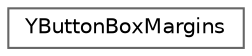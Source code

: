 digraph "Graphical Class Hierarchy"
{
 // LATEX_PDF_SIZE
  bgcolor="transparent";
  edge [fontname=Helvetica,fontsize=10,labelfontname=Helvetica,labelfontsize=10];
  node [fontname=Helvetica,fontsize=10,shape=box,height=0.2,width=0.4];
  rankdir="LR";
  Node0 [id="Node000000",label="YButtonBoxMargins",height=0.2,width=0.4,color="grey40", fillcolor="white", style="filled",URL="$structYButtonBoxMargins.html",tooltip=" "];
}
